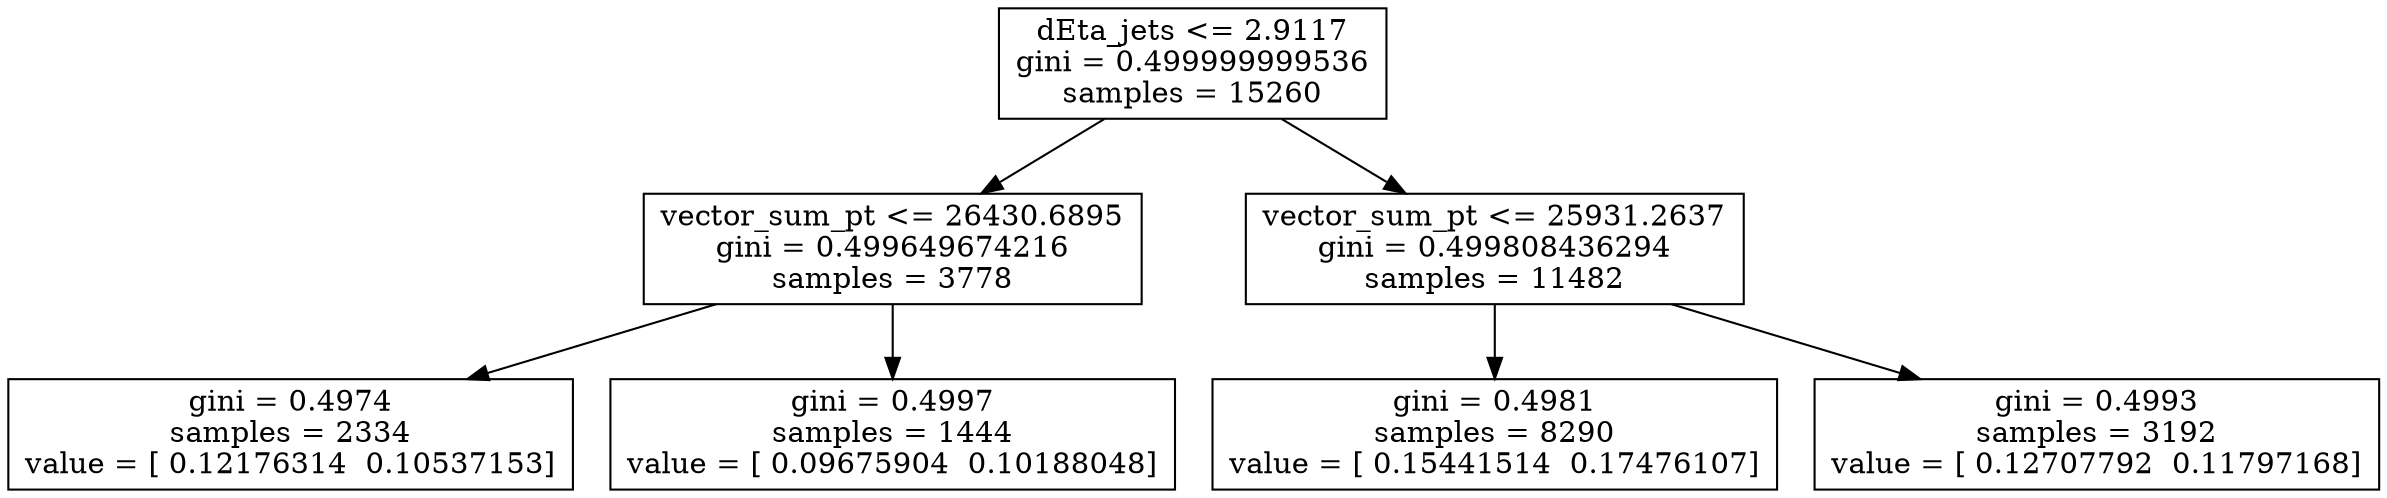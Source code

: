 digraph Tree {
0 [label="dEta_jets <= 2.9117\ngini = 0.499999999536\nsamples = 15260", shape="box"] ;
1 [label="vector_sum_pt <= 26430.6895\ngini = 0.499649674216\nsamples = 3778", shape="box"] ;
0 -> 1 ;
2 [label="gini = 0.4974\nsamples = 2334\nvalue = [ 0.12176314  0.10537153]", shape="box"] ;
1 -> 2 ;
3 [label="gini = 0.4997\nsamples = 1444\nvalue = [ 0.09675904  0.10188048]", shape="box"] ;
1 -> 3 ;
4 [label="vector_sum_pt <= 25931.2637\ngini = 0.499808436294\nsamples = 11482", shape="box"] ;
0 -> 4 ;
5 [label="gini = 0.4981\nsamples = 8290\nvalue = [ 0.15441514  0.17476107]", shape="box"] ;
4 -> 5 ;
6 [label="gini = 0.4993\nsamples = 3192\nvalue = [ 0.12707792  0.11797168]", shape="box"] ;
4 -> 6 ;
}